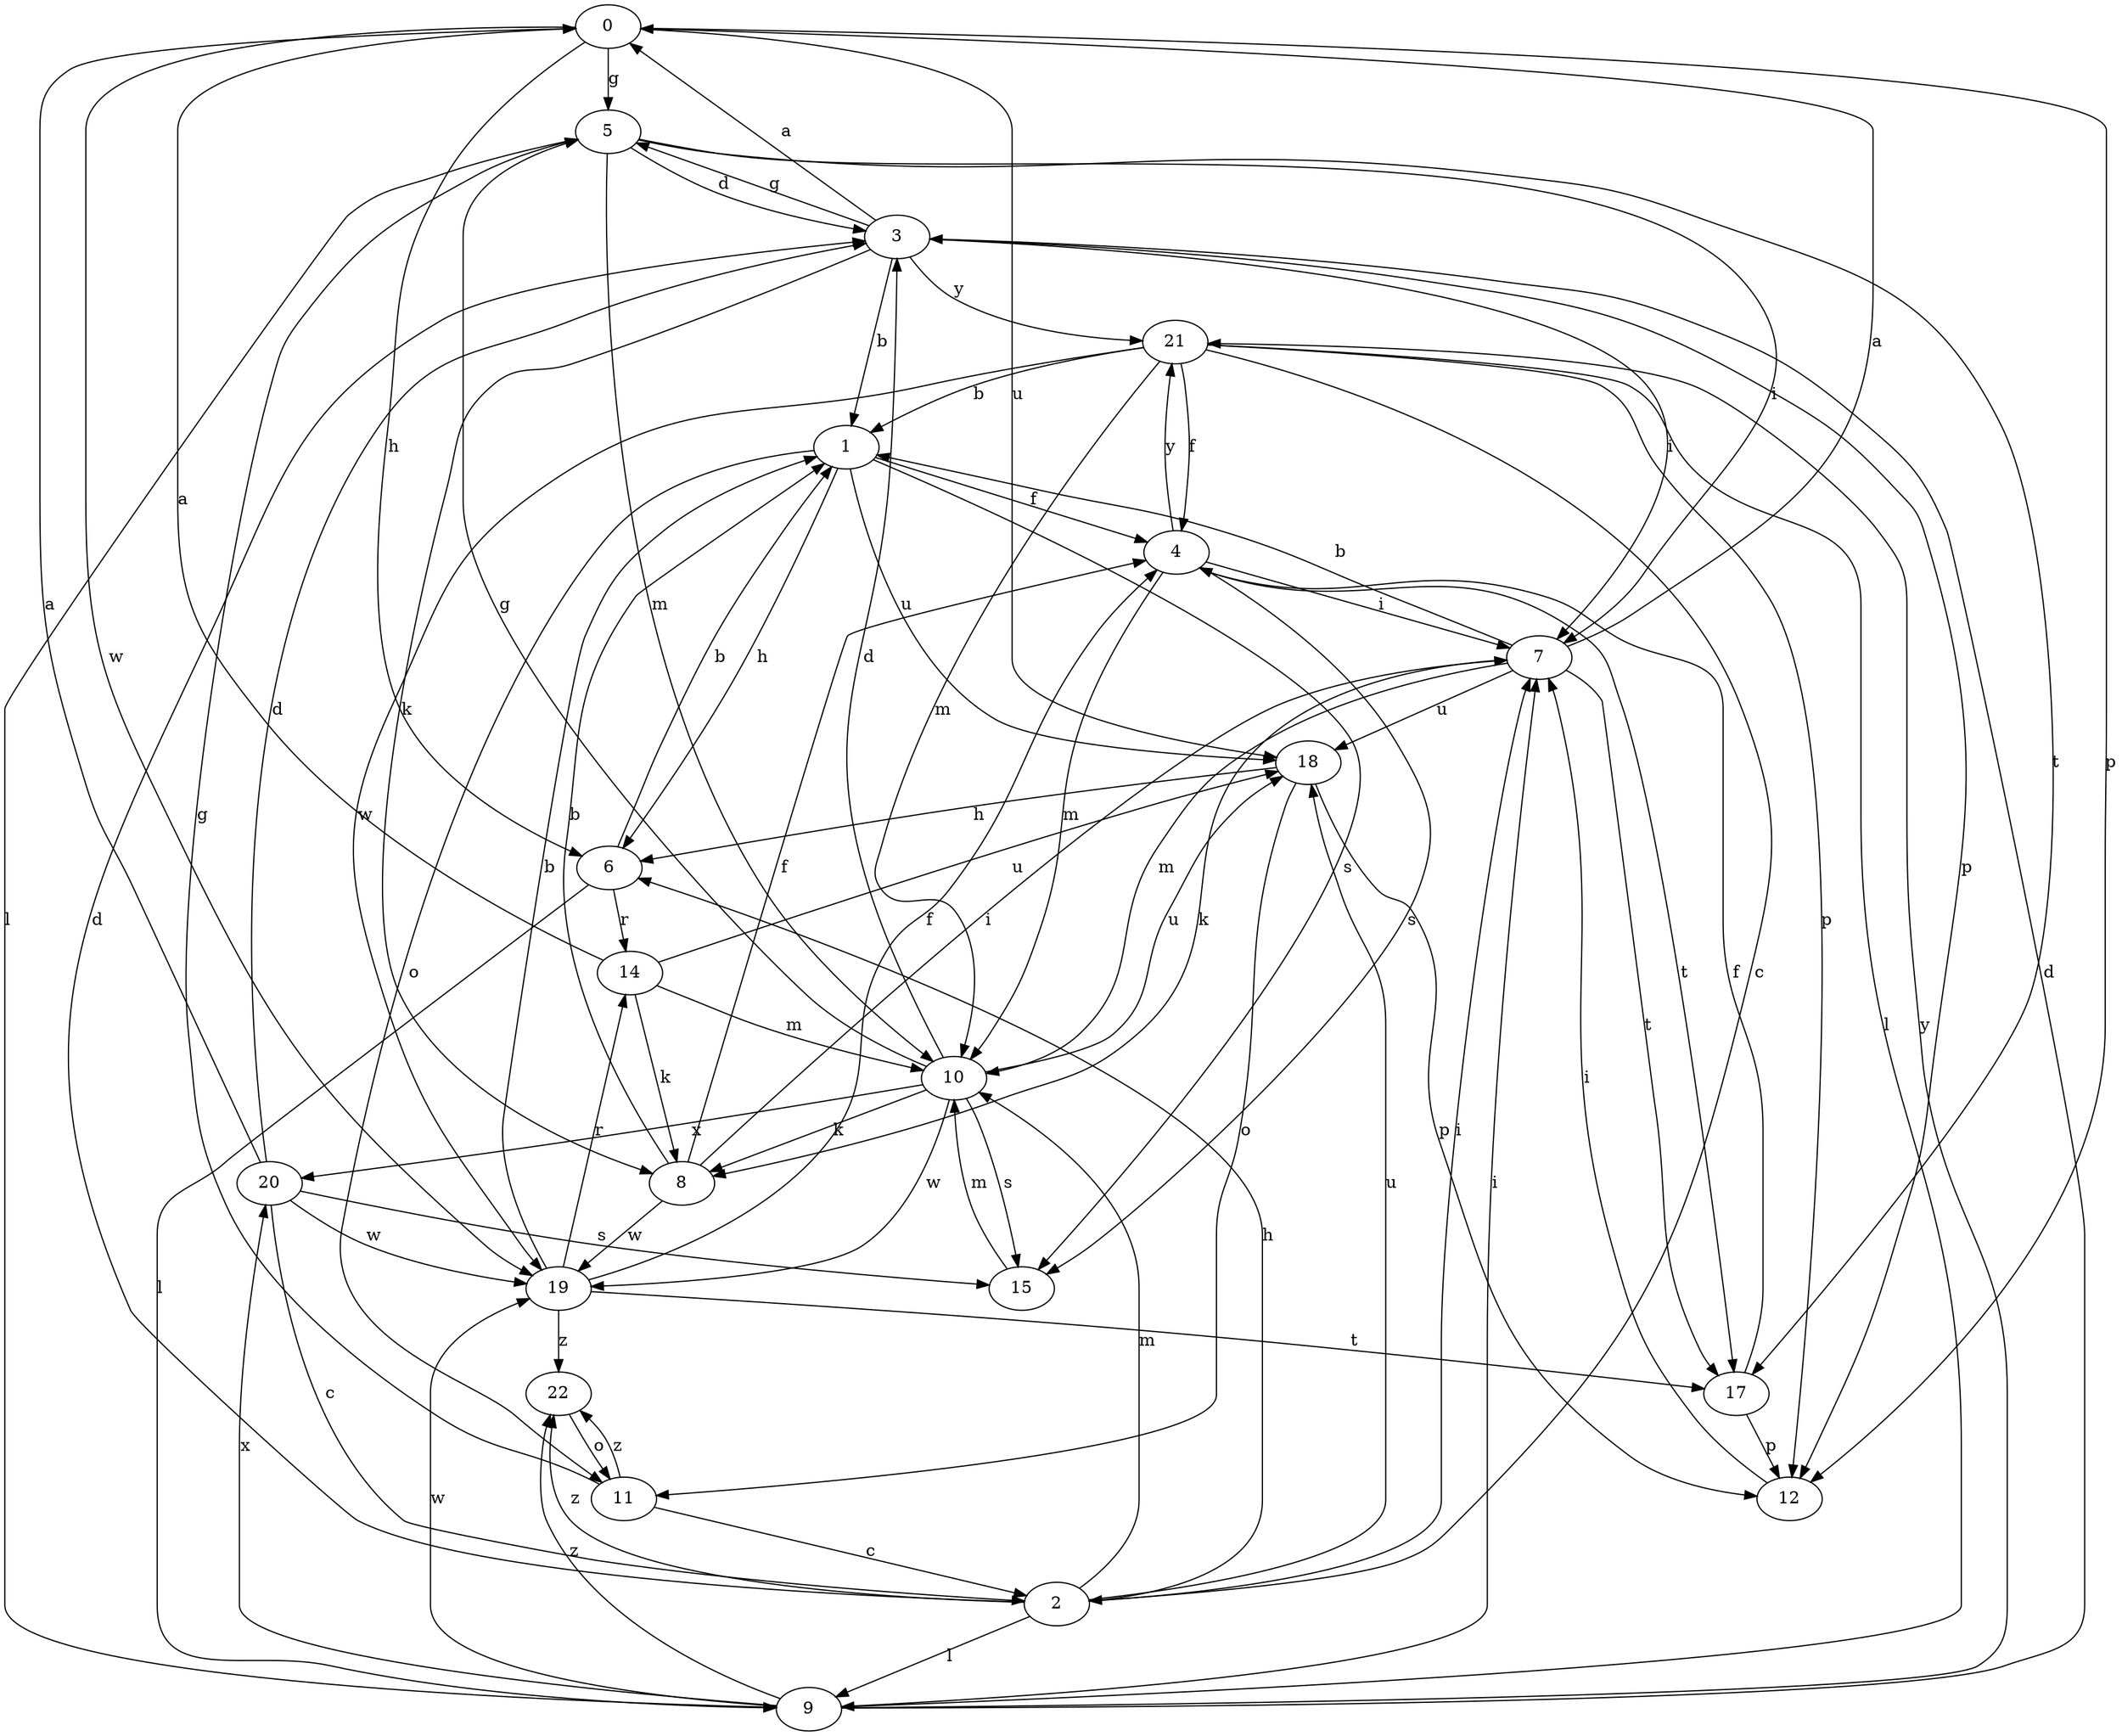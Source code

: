 strict digraph  {
0;
1;
2;
3;
4;
5;
6;
7;
8;
9;
10;
11;
12;
14;
15;
17;
18;
19;
20;
21;
22;
0 -> 5  [label=g];
0 -> 6  [label=h];
0 -> 12  [label=p];
0 -> 18  [label=u];
0 -> 19  [label=w];
1 -> 4  [label=f];
1 -> 6  [label=h];
1 -> 11  [label=o];
1 -> 15  [label=s];
1 -> 18  [label=u];
2 -> 3  [label=d];
2 -> 6  [label=h];
2 -> 7  [label=i];
2 -> 9  [label=l];
2 -> 10  [label=m];
2 -> 18  [label=u];
2 -> 22  [label=z];
3 -> 0  [label=a];
3 -> 1  [label=b];
3 -> 5  [label=g];
3 -> 7  [label=i];
3 -> 8  [label=k];
3 -> 12  [label=p];
3 -> 21  [label=y];
4 -> 7  [label=i];
4 -> 10  [label=m];
4 -> 15  [label=s];
4 -> 17  [label=t];
4 -> 21  [label=y];
5 -> 3  [label=d];
5 -> 7  [label=i];
5 -> 9  [label=l];
5 -> 10  [label=m];
5 -> 17  [label=t];
6 -> 1  [label=b];
6 -> 9  [label=l];
6 -> 14  [label=r];
7 -> 0  [label=a];
7 -> 1  [label=b];
7 -> 8  [label=k];
7 -> 10  [label=m];
7 -> 17  [label=t];
7 -> 18  [label=u];
8 -> 1  [label=b];
8 -> 4  [label=f];
8 -> 7  [label=i];
8 -> 19  [label=w];
9 -> 3  [label=d];
9 -> 7  [label=i];
9 -> 19  [label=w];
9 -> 20  [label=x];
9 -> 21  [label=y];
9 -> 22  [label=z];
10 -> 3  [label=d];
10 -> 5  [label=g];
10 -> 8  [label=k];
10 -> 15  [label=s];
10 -> 18  [label=u];
10 -> 19  [label=w];
10 -> 20  [label=x];
11 -> 2  [label=c];
11 -> 5  [label=g];
11 -> 22  [label=z];
12 -> 7  [label=i];
14 -> 0  [label=a];
14 -> 8  [label=k];
14 -> 10  [label=m];
14 -> 18  [label=u];
15 -> 10  [label=m];
17 -> 4  [label=f];
17 -> 12  [label=p];
18 -> 6  [label=h];
18 -> 11  [label=o];
18 -> 12  [label=p];
19 -> 1  [label=b];
19 -> 4  [label=f];
19 -> 14  [label=r];
19 -> 17  [label=t];
19 -> 22  [label=z];
20 -> 0  [label=a];
20 -> 2  [label=c];
20 -> 3  [label=d];
20 -> 15  [label=s];
20 -> 19  [label=w];
21 -> 1  [label=b];
21 -> 2  [label=c];
21 -> 4  [label=f];
21 -> 9  [label=l];
21 -> 10  [label=m];
21 -> 12  [label=p];
21 -> 19  [label=w];
22 -> 11  [label=o];
}

